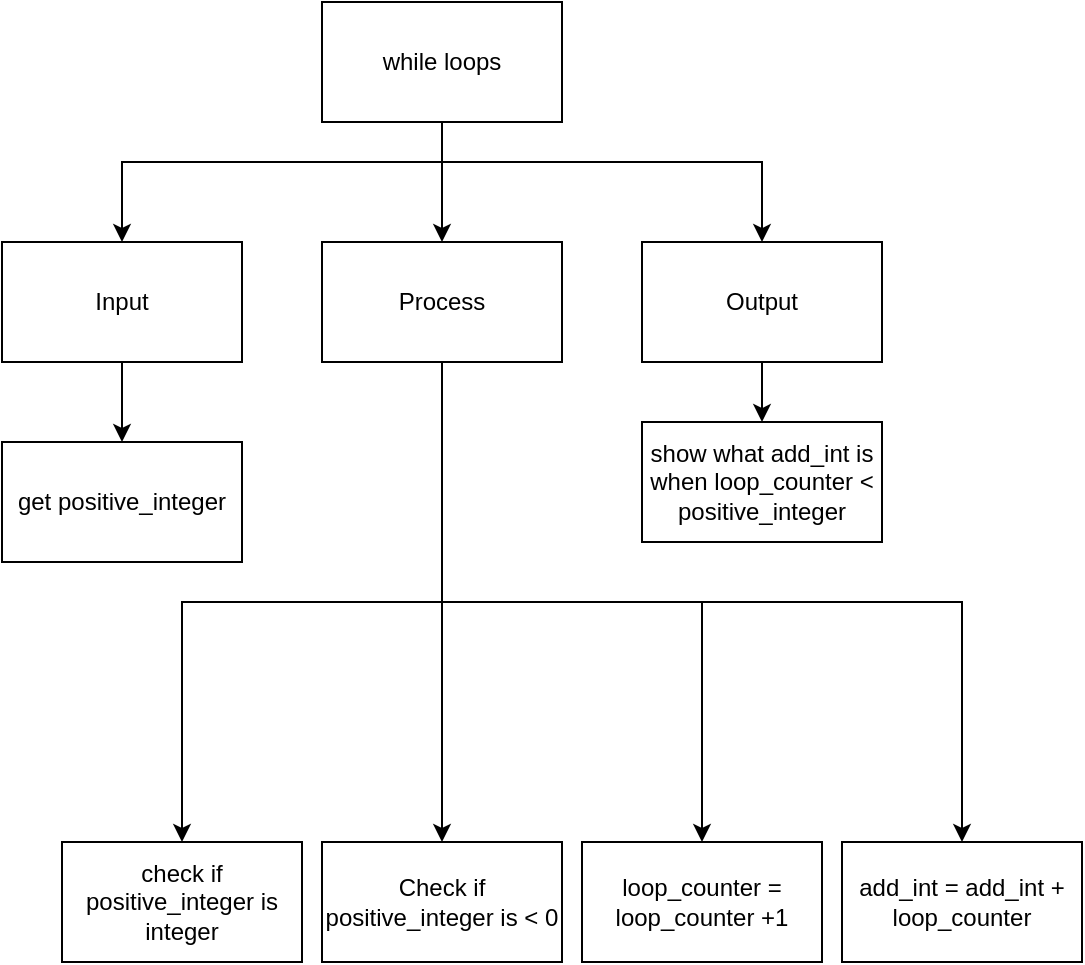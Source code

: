 <mxfile>
    <diagram id="q4dh0fgoQ25lnvdkgGAs" name="Page-1">
        <mxGraphModel dx="594" dy="345" grid="1" gridSize="10" guides="1" tooltips="1" connect="1" arrows="1" fold="1" page="1" pageScale="1" pageWidth="827" pageHeight="1169" math="0" shadow="0">
            <root>
                <mxCell id="0"/>
                <mxCell id="1" parent="0"/>
                <mxCell id="6" style="edgeStyle=none;html=1;entryX=0.5;entryY=0;entryDx=0;entryDy=0;rounded=0;" parent="1" source="2" target="3" edge="1">
                    <mxGeometry relative="1" as="geometry"/>
                </mxCell>
                <mxCell id="7" style="edgeStyle=orthogonalEdgeStyle;rounded=0;html=1;entryX=0.5;entryY=0;entryDx=0;entryDy=0;" parent="1" source="2" target="5" edge="1">
                    <mxGeometry relative="1" as="geometry">
                        <Array as="points">
                            <mxPoint x="260" y="200"/>
                            <mxPoint x="100" y="200"/>
                        </Array>
                    </mxGeometry>
                </mxCell>
                <mxCell id="8" style="edgeStyle=orthogonalEdgeStyle;rounded=0;html=1;" parent="1" source="2" target="4" edge="1">
                    <mxGeometry relative="1" as="geometry">
                        <Array as="points">
                            <mxPoint x="260" y="200"/>
                            <mxPoint x="420" y="200"/>
                        </Array>
                    </mxGeometry>
                </mxCell>
                <mxCell id="2" value="while loops" style="rounded=0;whiteSpace=wrap;html=1;" parent="1" vertex="1">
                    <mxGeometry x="200" y="120" width="120" height="60" as="geometry"/>
                </mxCell>
                <mxCell id="15" style="edgeStyle=orthogonalEdgeStyle;rounded=0;html=1;entryX=0.5;entryY=0;entryDx=0;entryDy=0;" parent="1" source="3" target="14" edge="1">
                    <mxGeometry relative="1" as="geometry">
                        <Array as="points">
                            <mxPoint x="260" y="420"/>
                            <mxPoint x="130" y="420"/>
                        </Array>
                    </mxGeometry>
                </mxCell>
                <mxCell id="22" style="edgeStyle=orthogonalEdgeStyle;html=1;entryX=0.5;entryY=0;entryDx=0;entryDy=0;rounded=0;" parent="1" source="3" edge="1">
                    <mxGeometry relative="1" as="geometry">
                        <Array as="points">
                            <mxPoint x="260" y="420"/>
                            <mxPoint x="390" y="420"/>
                        </Array>
                        <mxPoint x="390" y="540" as="targetPoint"/>
                    </mxGeometry>
                </mxCell>
                <mxCell id="25" style="edgeStyle=none;html=1;entryX=0.5;entryY=0;entryDx=0;entryDy=0;" parent="1" source="3" target="24" edge="1">
                    <mxGeometry relative="1" as="geometry"/>
                </mxCell>
                <mxCell id="31" style="edgeStyle=orthogonalEdgeStyle;html=1;entryX=0.5;entryY=0;entryDx=0;entryDy=0;rounded=0;" edge="1" parent="1" source="3" target="30">
                    <mxGeometry relative="1" as="geometry">
                        <Array as="points">
                            <mxPoint x="260" y="420"/>
                            <mxPoint x="520" y="420"/>
                        </Array>
                    </mxGeometry>
                </mxCell>
                <mxCell id="3" value="Process" style="rounded=0;whiteSpace=wrap;html=1;" parent="1" vertex="1">
                    <mxGeometry x="200" y="240" width="120" height="60" as="geometry"/>
                </mxCell>
                <mxCell id="19" style="edgeStyle=orthogonalEdgeStyle;rounded=0;html=1;" parent="1" source="4" target="18" edge="1">
                    <mxGeometry relative="1" as="geometry"/>
                </mxCell>
                <mxCell id="4" value="Output" style="rounded=0;whiteSpace=wrap;html=1;" parent="1" vertex="1">
                    <mxGeometry x="360" y="240" width="120" height="60" as="geometry"/>
                </mxCell>
                <mxCell id="23" style="edgeStyle=orthogonalEdgeStyle;rounded=0;html=1;" parent="1" source="5" target="10" edge="1">
                    <mxGeometry relative="1" as="geometry"/>
                </mxCell>
                <mxCell id="5" value="Input" style="rounded=0;whiteSpace=wrap;html=1;" parent="1" vertex="1">
                    <mxGeometry x="40" y="240" width="120" height="60" as="geometry"/>
                </mxCell>
                <mxCell id="10" value="get positive_integer" style="rounded=0;whiteSpace=wrap;html=1;" parent="1" vertex="1">
                    <mxGeometry x="40" y="340" width="120" height="60" as="geometry"/>
                </mxCell>
                <mxCell id="14" value="check if positive_integer is integer" style="rounded=0;whiteSpace=wrap;html=1;" parent="1" vertex="1">
                    <mxGeometry x="70" y="540" width="120" height="60" as="geometry"/>
                </mxCell>
                <mxCell id="18" value="show what add_int is when loop_counter &amp;lt; positive_integer" style="rounded=0;whiteSpace=wrap;html=1;" parent="1" vertex="1">
                    <mxGeometry x="360" y="330" width="120" height="60" as="geometry"/>
                </mxCell>
                <mxCell id="24" value="Check if positive_integer is &amp;lt; 0" style="rounded=0;whiteSpace=wrap;html=1;" parent="1" vertex="1">
                    <mxGeometry x="200" y="540" width="120" height="60" as="geometry"/>
                </mxCell>
                <mxCell id="29" value="loop_counter = loop_counter +1" style="rounded=0;whiteSpace=wrap;html=1;" vertex="1" parent="1">
                    <mxGeometry x="330" y="540" width="120" height="60" as="geometry"/>
                </mxCell>
                <mxCell id="30" value="add_int = add_int + loop_counter" style="rounded=0;whiteSpace=wrap;html=1;" vertex="1" parent="1">
                    <mxGeometry x="460" y="540" width="120" height="60" as="geometry"/>
                </mxCell>
            </root>
        </mxGraphModel>
    </diagram>
</mxfile>